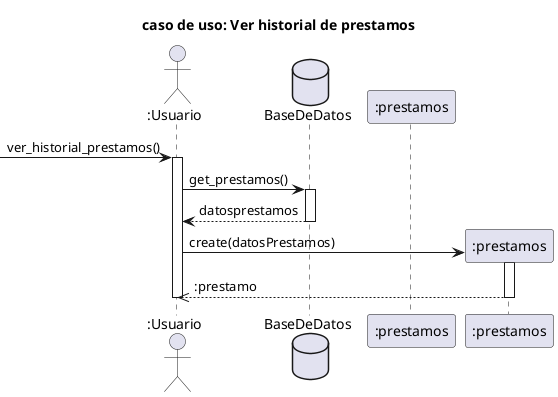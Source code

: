 @startuml
title caso de uso: Ver historial de prestamos
' actor "usuario" as u
' participant "sistema" as s
' database "base de datos" as bd
' ->s: SesionIniciada()
' activate s
'  note left of s:El usuario debe haber pedido libros al menos una vez.
'  u->s: VerhistoriaPrestamos()
' activate s

' group Tipo de usuario
'      s->s:VerificarTipoUsuario()
'     activate s
   
'     deactivate s
'     group administrador
'         u->s:el usuario seleciona ver historial de prestamos
'         s->bd:buscarHistorialPrestamos()
        
'         activate bd
'         note left of bd:buscar en la base de datos los prestamos realizados de tosdos los usuarios
'         bd->s:historial de prestamos
'         deactivate bd
        
'         s->u:muestra en pantalla el historial de prestamos
'         note left of s:El usuario puede desplazarse por los registros mediante el scroll del mouse.
'     end
'     group lector
'     u->s:el usuario seleciona ver historial de prestamos
'         s->bd:buscarHistorialPrestamos()
    
'         activate bd
'         note left of bd:buscar en la base de datos los prestamos realizados del usuario
'         bd->s:historial de prestamos
'         deactivate bd
    
'         s->u:muestra en pantalla el historial de prestamos
'         note left of s:El usuario puede desplazarse por los registros mediante el scroll del mouse.
'     end
'     end
' deactivate s


title caso de uso: Ver historial de prestamos

actor ":Usuario" as u
database "BaseDeDatos" as bd
participant ":prestamos" as hp

-> u:ver_historial_prestamos()
activate u

u -> bd:get_prestamos()
activate bd

bd --> u:datosprestamos
deactivate bd

create ":prestamos" as historial
u -> historial:create(datosPrestamos)
activate historial

historial-->>u::prestamo
deactivate historial

deactivate u

@enduml